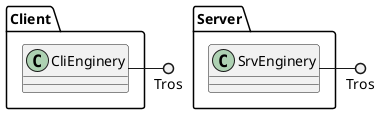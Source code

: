 {
  "sha1": "t6q1eaacev8jm4b03ppup62zeq0m179",
  "insertion": {
    "when": "2024-06-04T17:28:45.842Z",
    "user": "plantuml@gmail.com"
  }
}
@startuml
package Client {
class CliEnginery
}

package Server {
class SrvEnginery
}

CliEnginery -() Tros
SrvEnginery -() Tros
@enduml
